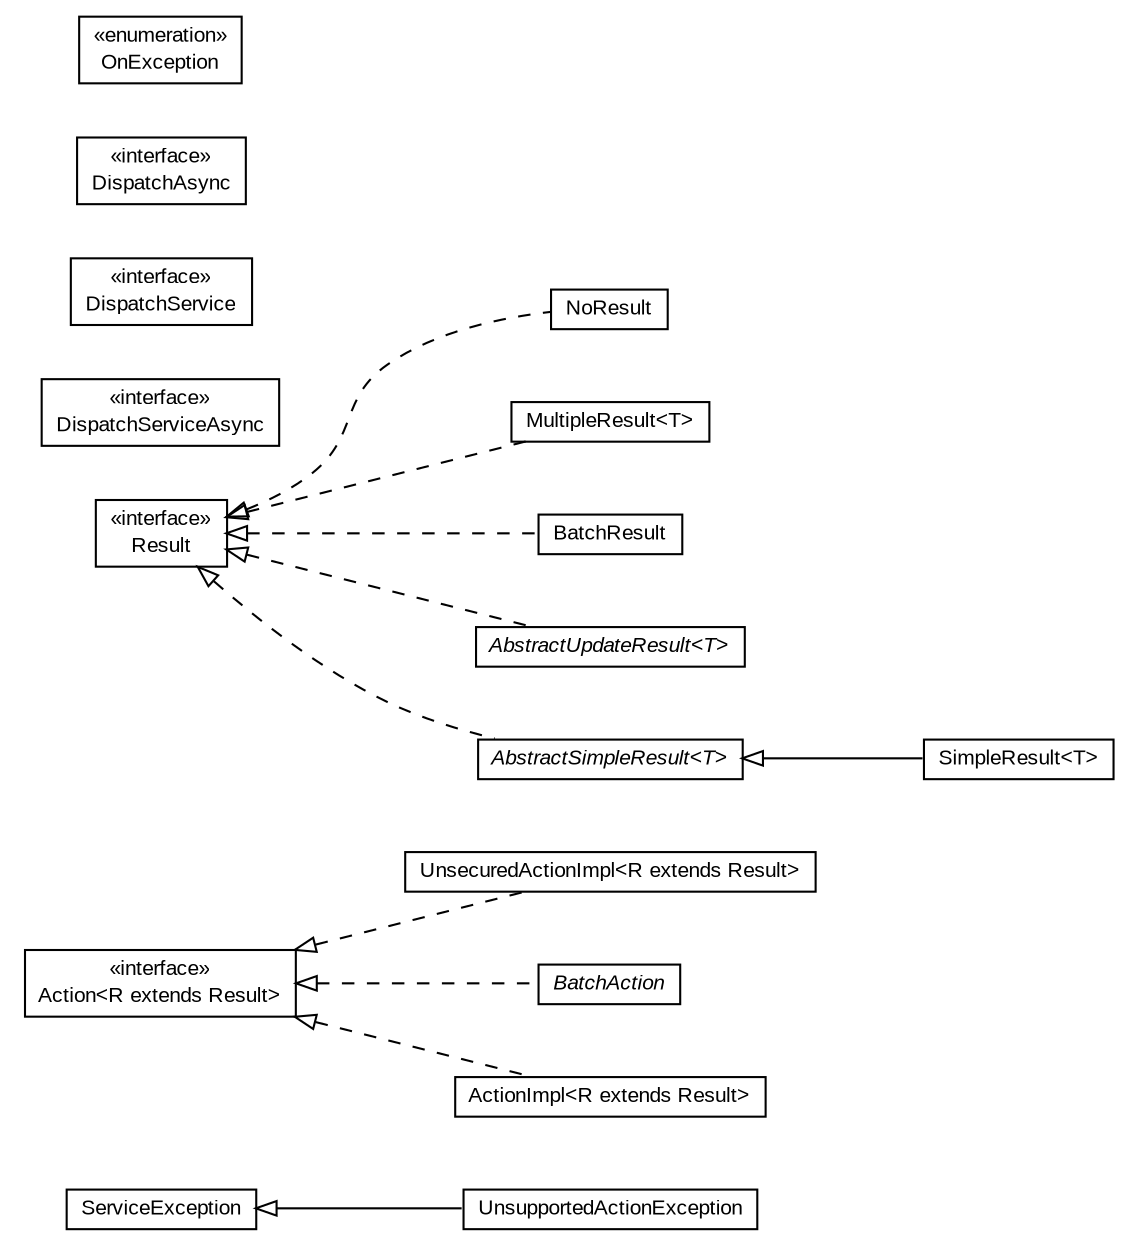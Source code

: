 #!/usr/local/bin/dot
#
# Class diagram 
# Generated by UMLGraph version R5_6-24-gf6e263 (http://www.umlgraph.org/)
#

digraph G {
	edge [fontname="arial",fontsize=10,labelfontname="arial",labelfontsize=10];
	node [fontname="arial",fontsize=10,shape=plaintext];
	nodesep=0.25;
	ranksep=0.5;
	rankdir=LR;
	// com.gwtplatform.dispatch.rpc.shared.UnsupportedActionException
	c3695 [label=<<table title="com.gwtplatform.dispatch.rpc.shared.UnsupportedActionException" border="0" cellborder="1" cellspacing="0" cellpadding="2" port="p" href="./UnsupportedActionException.html">
		<tr><td><table border="0" cellspacing="0" cellpadding="1">
<tr><td align="center" balign="center"> UnsupportedActionException </td></tr>
		</table></td></tr>
		</table>>, URL="./UnsupportedActionException.html", fontname="arial", fontcolor="black", fontsize=10.0];
	// com.gwtplatform.dispatch.rpc.shared.UnsecuredActionImpl<R extends com.gwtplatform.dispatch.rpc.shared.Result>
	c3696 [label=<<table title="com.gwtplatform.dispatch.rpc.shared.UnsecuredActionImpl" border="0" cellborder="1" cellspacing="0" cellpadding="2" port="p" href="./UnsecuredActionImpl.html">
		<tr><td><table border="0" cellspacing="0" cellpadding="1">
<tr><td align="center" balign="center"> UnsecuredActionImpl&lt;R extends Result&gt; </td></tr>
		</table></td></tr>
		</table>>, URL="./UnsecuredActionImpl.html", fontname="arial", fontcolor="black", fontsize=10.0];
	// com.gwtplatform.dispatch.rpc.shared.SimpleResult<T>
	c3697 [label=<<table title="com.gwtplatform.dispatch.rpc.shared.SimpleResult" border="0" cellborder="1" cellspacing="0" cellpadding="2" port="p" href="./SimpleResult.html">
		<tr><td><table border="0" cellspacing="0" cellpadding="1">
<tr><td align="center" balign="center"> SimpleResult&lt;T&gt; </td></tr>
		</table></td></tr>
		</table>>, URL="./SimpleResult.html", fontname="arial", fontcolor="black", fontsize=10.0];
	// com.gwtplatform.dispatch.rpc.shared.ServiceException
	c3698 [label=<<table title="com.gwtplatform.dispatch.rpc.shared.ServiceException" border="0" cellborder="1" cellspacing="0" cellpadding="2" port="p" href="./ServiceException.html">
		<tr><td><table border="0" cellspacing="0" cellpadding="1">
<tr><td align="center" balign="center"> ServiceException </td></tr>
		</table></td></tr>
		</table>>, URL="./ServiceException.html", fontname="arial", fontcolor="black", fontsize=10.0];
	// com.gwtplatform.dispatch.rpc.shared.Result
	c3699 [label=<<table title="com.gwtplatform.dispatch.rpc.shared.Result" border="0" cellborder="1" cellspacing="0" cellpadding="2" port="p" href="./Result.html">
		<tr><td><table border="0" cellspacing="0" cellpadding="1">
<tr><td align="center" balign="center"> &#171;interface&#187; </td></tr>
<tr><td align="center" balign="center"> Result </td></tr>
		</table></td></tr>
		</table>>, URL="./Result.html", fontname="arial", fontcolor="black", fontsize=10.0];
	// com.gwtplatform.dispatch.rpc.shared.NoResult
	c3700 [label=<<table title="com.gwtplatform.dispatch.rpc.shared.NoResult" border="0" cellborder="1" cellspacing="0" cellpadding="2" port="p" href="./NoResult.html">
		<tr><td><table border="0" cellspacing="0" cellpadding="1">
<tr><td align="center" balign="center"> NoResult </td></tr>
		</table></td></tr>
		</table>>, URL="./NoResult.html", fontname="arial", fontcolor="black", fontsize=10.0];
	// com.gwtplatform.dispatch.rpc.shared.MultipleResult<T>
	c3701 [label=<<table title="com.gwtplatform.dispatch.rpc.shared.MultipleResult" border="0" cellborder="1" cellspacing="0" cellpadding="2" port="p" href="./MultipleResult.html">
		<tr><td><table border="0" cellspacing="0" cellpadding="1">
<tr><td align="center" balign="center"> MultipleResult&lt;T&gt; </td></tr>
		</table></td></tr>
		</table>>, URL="./MultipleResult.html", fontname="arial", fontcolor="black", fontsize=10.0];
	// com.gwtplatform.dispatch.rpc.shared.DispatchServiceAsync
	c3702 [label=<<table title="com.gwtplatform.dispatch.rpc.shared.DispatchServiceAsync" border="0" cellborder="1" cellspacing="0" cellpadding="2" port="p" href="./DispatchServiceAsync.html">
		<tr><td><table border="0" cellspacing="0" cellpadding="1">
<tr><td align="center" balign="center"> &#171;interface&#187; </td></tr>
<tr><td align="center" balign="center"> DispatchServiceAsync </td></tr>
		</table></td></tr>
		</table>>, URL="./DispatchServiceAsync.html", fontname="arial", fontcolor="black", fontsize=10.0];
	// com.gwtplatform.dispatch.rpc.shared.DispatchService
	c3703 [label=<<table title="com.gwtplatform.dispatch.rpc.shared.DispatchService" border="0" cellborder="1" cellspacing="0" cellpadding="2" port="p" href="./DispatchService.html">
		<tr><td><table border="0" cellspacing="0" cellpadding="1">
<tr><td align="center" balign="center"> &#171;interface&#187; </td></tr>
<tr><td align="center" balign="center"> DispatchService </td></tr>
		</table></td></tr>
		</table>>, URL="./DispatchService.html", fontname="arial", fontcolor="black", fontsize=10.0];
	// com.gwtplatform.dispatch.rpc.shared.DispatchAsync
	c3704 [label=<<table title="com.gwtplatform.dispatch.rpc.shared.DispatchAsync" border="0" cellborder="1" cellspacing="0" cellpadding="2" port="p" href="./DispatchAsync.html">
		<tr><td><table border="0" cellspacing="0" cellpadding="1">
<tr><td align="center" balign="center"> &#171;interface&#187; </td></tr>
<tr><td align="center" balign="center"> DispatchAsync </td></tr>
		</table></td></tr>
		</table>>, URL="./DispatchAsync.html", fontname="arial", fontcolor="black", fontsize=10.0];
	// com.gwtplatform.dispatch.rpc.shared.BatchResult
	c3705 [label=<<table title="com.gwtplatform.dispatch.rpc.shared.BatchResult" border="0" cellborder="1" cellspacing="0" cellpadding="2" port="p" href="./BatchResult.html">
		<tr><td><table border="0" cellspacing="0" cellpadding="1">
<tr><td align="center" balign="center"> BatchResult </td></tr>
		</table></td></tr>
		</table>>, URL="./BatchResult.html", fontname="arial", fontcolor="black", fontsize=10.0];
	// com.gwtplatform.dispatch.rpc.shared.BatchAction
	c3706 [label=<<table title="com.gwtplatform.dispatch.rpc.shared.BatchAction" border="0" cellborder="1" cellspacing="0" cellpadding="2" port="p" href="./BatchAction.html">
		<tr><td><table border="0" cellspacing="0" cellpadding="1">
<tr><td align="center" balign="center"><font face="arial italic"> BatchAction </font></td></tr>
		</table></td></tr>
		</table>>, URL="./BatchAction.html", fontname="arial", fontcolor="black", fontsize=10.0];
	// com.gwtplatform.dispatch.rpc.shared.BatchAction.OnException
	c3707 [label=<<table title="com.gwtplatform.dispatch.rpc.shared.BatchAction.OnException" border="0" cellborder="1" cellspacing="0" cellpadding="2" port="p" href="./BatchAction.OnException.html">
		<tr><td><table border="0" cellspacing="0" cellpadding="1">
<tr><td align="center" balign="center"> &#171;enumeration&#187; </td></tr>
<tr><td align="center" balign="center"> OnException </td></tr>
		</table></td></tr>
		</table>>, URL="./BatchAction.OnException.html", fontname="arial", fontcolor="black", fontsize=10.0];
	// com.gwtplatform.dispatch.rpc.shared.ActionImpl<R extends com.gwtplatform.dispatch.rpc.shared.Result>
	c3708 [label=<<table title="com.gwtplatform.dispatch.rpc.shared.ActionImpl" border="0" cellborder="1" cellspacing="0" cellpadding="2" port="p" href="./ActionImpl.html">
		<tr><td><table border="0" cellspacing="0" cellpadding="1">
<tr><td align="center" balign="center"> ActionImpl&lt;R extends Result&gt; </td></tr>
		</table></td></tr>
		</table>>, URL="./ActionImpl.html", fontname="arial", fontcolor="black", fontsize=10.0];
	// com.gwtplatform.dispatch.rpc.shared.Action<R extends com.gwtplatform.dispatch.rpc.shared.Result>
	c3709 [label=<<table title="com.gwtplatform.dispatch.rpc.shared.Action" border="0" cellborder="1" cellspacing="0" cellpadding="2" port="p" href="./Action.html">
		<tr><td><table border="0" cellspacing="0" cellpadding="1">
<tr><td align="center" balign="center"> &#171;interface&#187; </td></tr>
<tr><td align="center" balign="center"> Action&lt;R extends Result&gt; </td></tr>
		</table></td></tr>
		</table>>, URL="./Action.html", fontname="arial", fontcolor="black", fontsize=10.0];
	// com.gwtplatform.dispatch.rpc.shared.AbstractUpdateResult<T>
	c3710 [label=<<table title="com.gwtplatform.dispatch.rpc.shared.AbstractUpdateResult" border="0" cellborder="1" cellspacing="0" cellpadding="2" port="p" href="./AbstractUpdateResult.html">
		<tr><td><table border="0" cellspacing="0" cellpadding="1">
<tr><td align="center" balign="center"><font face="arial italic"> AbstractUpdateResult&lt;T&gt; </font></td></tr>
		</table></td></tr>
		</table>>, URL="./AbstractUpdateResult.html", fontname="arial", fontcolor="black", fontsize=10.0];
	// com.gwtplatform.dispatch.rpc.shared.AbstractSimpleResult<T>
	c3711 [label=<<table title="com.gwtplatform.dispatch.rpc.shared.AbstractSimpleResult" border="0" cellborder="1" cellspacing="0" cellpadding="2" port="p" href="./AbstractSimpleResult.html">
		<tr><td><table border="0" cellspacing="0" cellpadding="1">
<tr><td align="center" balign="center"><font face="arial italic"> AbstractSimpleResult&lt;T&gt; </font></td></tr>
		</table></td></tr>
		</table>>, URL="./AbstractSimpleResult.html", fontname="arial", fontcolor="black", fontsize=10.0];
	//com.gwtplatform.dispatch.rpc.shared.UnsupportedActionException extends com.gwtplatform.dispatch.rpc.shared.ServiceException
	c3698:p -> c3695:p [dir=back,arrowtail=empty];
	//com.gwtplatform.dispatch.rpc.shared.UnsecuredActionImpl<R extends com.gwtplatform.dispatch.rpc.shared.Result> implements com.gwtplatform.dispatch.rpc.shared.Action<R extends com.gwtplatform.dispatch.rpc.shared.Result>
	c3709:p -> c3696:p [dir=back,arrowtail=empty,style=dashed];
	//com.gwtplatform.dispatch.rpc.shared.SimpleResult<T> extends com.gwtplatform.dispatch.rpc.shared.AbstractSimpleResult<T>
	c3711:p -> c3697:p [dir=back,arrowtail=empty];
	//com.gwtplatform.dispatch.rpc.shared.NoResult implements com.gwtplatform.dispatch.rpc.shared.Result
	c3699:p -> c3700:p [dir=back,arrowtail=empty,style=dashed];
	//com.gwtplatform.dispatch.rpc.shared.MultipleResult<T> implements com.gwtplatform.dispatch.rpc.shared.Result
	c3699:p -> c3701:p [dir=back,arrowtail=empty,style=dashed];
	//com.gwtplatform.dispatch.rpc.shared.BatchResult implements com.gwtplatform.dispatch.rpc.shared.Result
	c3699:p -> c3705:p [dir=back,arrowtail=empty,style=dashed];
	//com.gwtplatform.dispatch.rpc.shared.BatchAction implements com.gwtplatform.dispatch.rpc.shared.Action<R extends com.gwtplatform.dispatch.rpc.shared.Result>
	c3709:p -> c3706:p [dir=back,arrowtail=empty,style=dashed];
	//com.gwtplatform.dispatch.rpc.shared.ActionImpl<R extends com.gwtplatform.dispatch.rpc.shared.Result> implements com.gwtplatform.dispatch.rpc.shared.Action<R extends com.gwtplatform.dispatch.rpc.shared.Result>
	c3709:p -> c3708:p [dir=back,arrowtail=empty,style=dashed];
	//com.gwtplatform.dispatch.rpc.shared.AbstractUpdateResult<T> implements com.gwtplatform.dispatch.rpc.shared.Result
	c3699:p -> c3710:p [dir=back,arrowtail=empty,style=dashed];
	//com.gwtplatform.dispatch.rpc.shared.AbstractSimpleResult<T> implements com.gwtplatform.dispatch.rpc.shared.Result
	c3699:p -> c3711:p [dir=back,arrowtail=empty,style=dashed];
}

